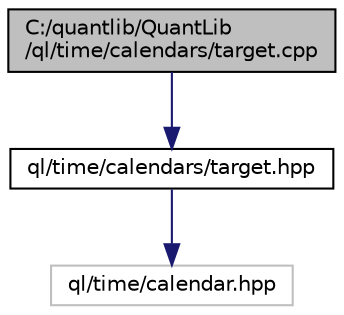 digraph "C:/quantlib/QuantLib/ql/time/calendars/target.cpp"
{
  edge [fontname="Helvetica",fontsize="10",labelfontname="Helvetica",labelfontsize="10"];
  node [fontname="Helvetica",fontsize="10",shape=record];
  Node1 [label="C:/quantlib/QuantLib\l/ql/time/calendars/target.cpp",height=0.2,width=0.4,color="black", fillcolor="grey75", style="filled", fontcolor="black"];
  Node1 -> Node2 [color="midnightblue",fontsize="10",style="solid",fontname="Helvetica"];
  Node2 [label="ql/time/calendars/target.hpp",height=0.2,width=0.4,color="black", fillcolor="white", style="filled",URL="$target_8hpp.html",tooltip="TARGET calendar. "];
  Node2 -> Node3 [color="midnightblue",fontsize="10",style="solid",fontname="Helvetica"];
  Node3 [label="ql/time/calendar.hpp",height=0.2,width=0.4,color="grey75", fillcolor="white", style="filled"];
}
